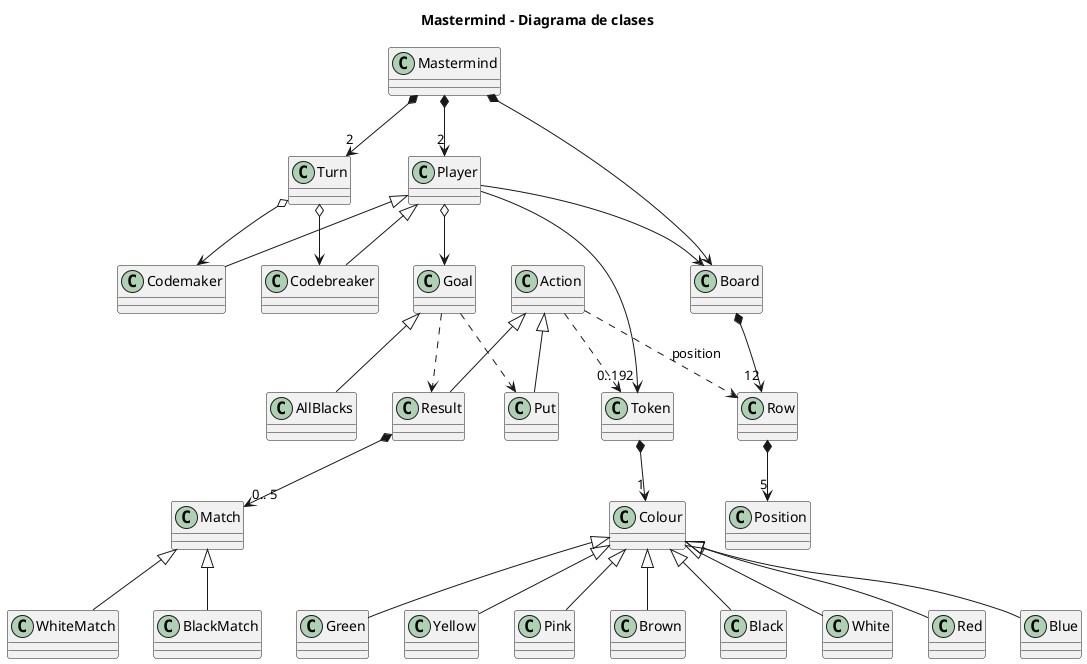 @startuml

title Mastermind - Diagrama de clases

class Mastermind
class Turn
class Player

class Board
class Row
class Position

class Goal
class AllBlacks

class Action
class Put
class Result
class Match
class WhiteMatch
class BlackMatch

class Token
class Colour
class Red
class Blue
class Green
class Yellow
class Pink
class Brown
class Black
class White

Mastermind *--> "2" Turn
Mastermind *--> "2" Player
Mastermind *--> Board

Board *--> "12" Row
Row *--> "5" Position

Action <|-- Put
Action <|-- Result
Action ..> Row : position
Action ..> Token

Goal <|-- AllBlacks
Goal ..> Put
Goal ..> Result

Player o-down-> Goal
Player --> "0..192" Token
Player --> Board

Token *--> "1" Colour
Colour <|-- Red
Colour <|-- Blue
Colour <|-- Green
Colour <|-- Yellow
Colour <|-- Pink
Colour <|-- Brown
Colour <|-- Black
Colour <|-- White


Result *--> "0.. 5" Match 

Match <|-- WhiteMatch
Match <|-- BlackMatch

Player <|-- Codemaker
Player <|-- Codebreaker

Turn o-->  Codemaker
Turn o-->  Codebreaker


@enduml